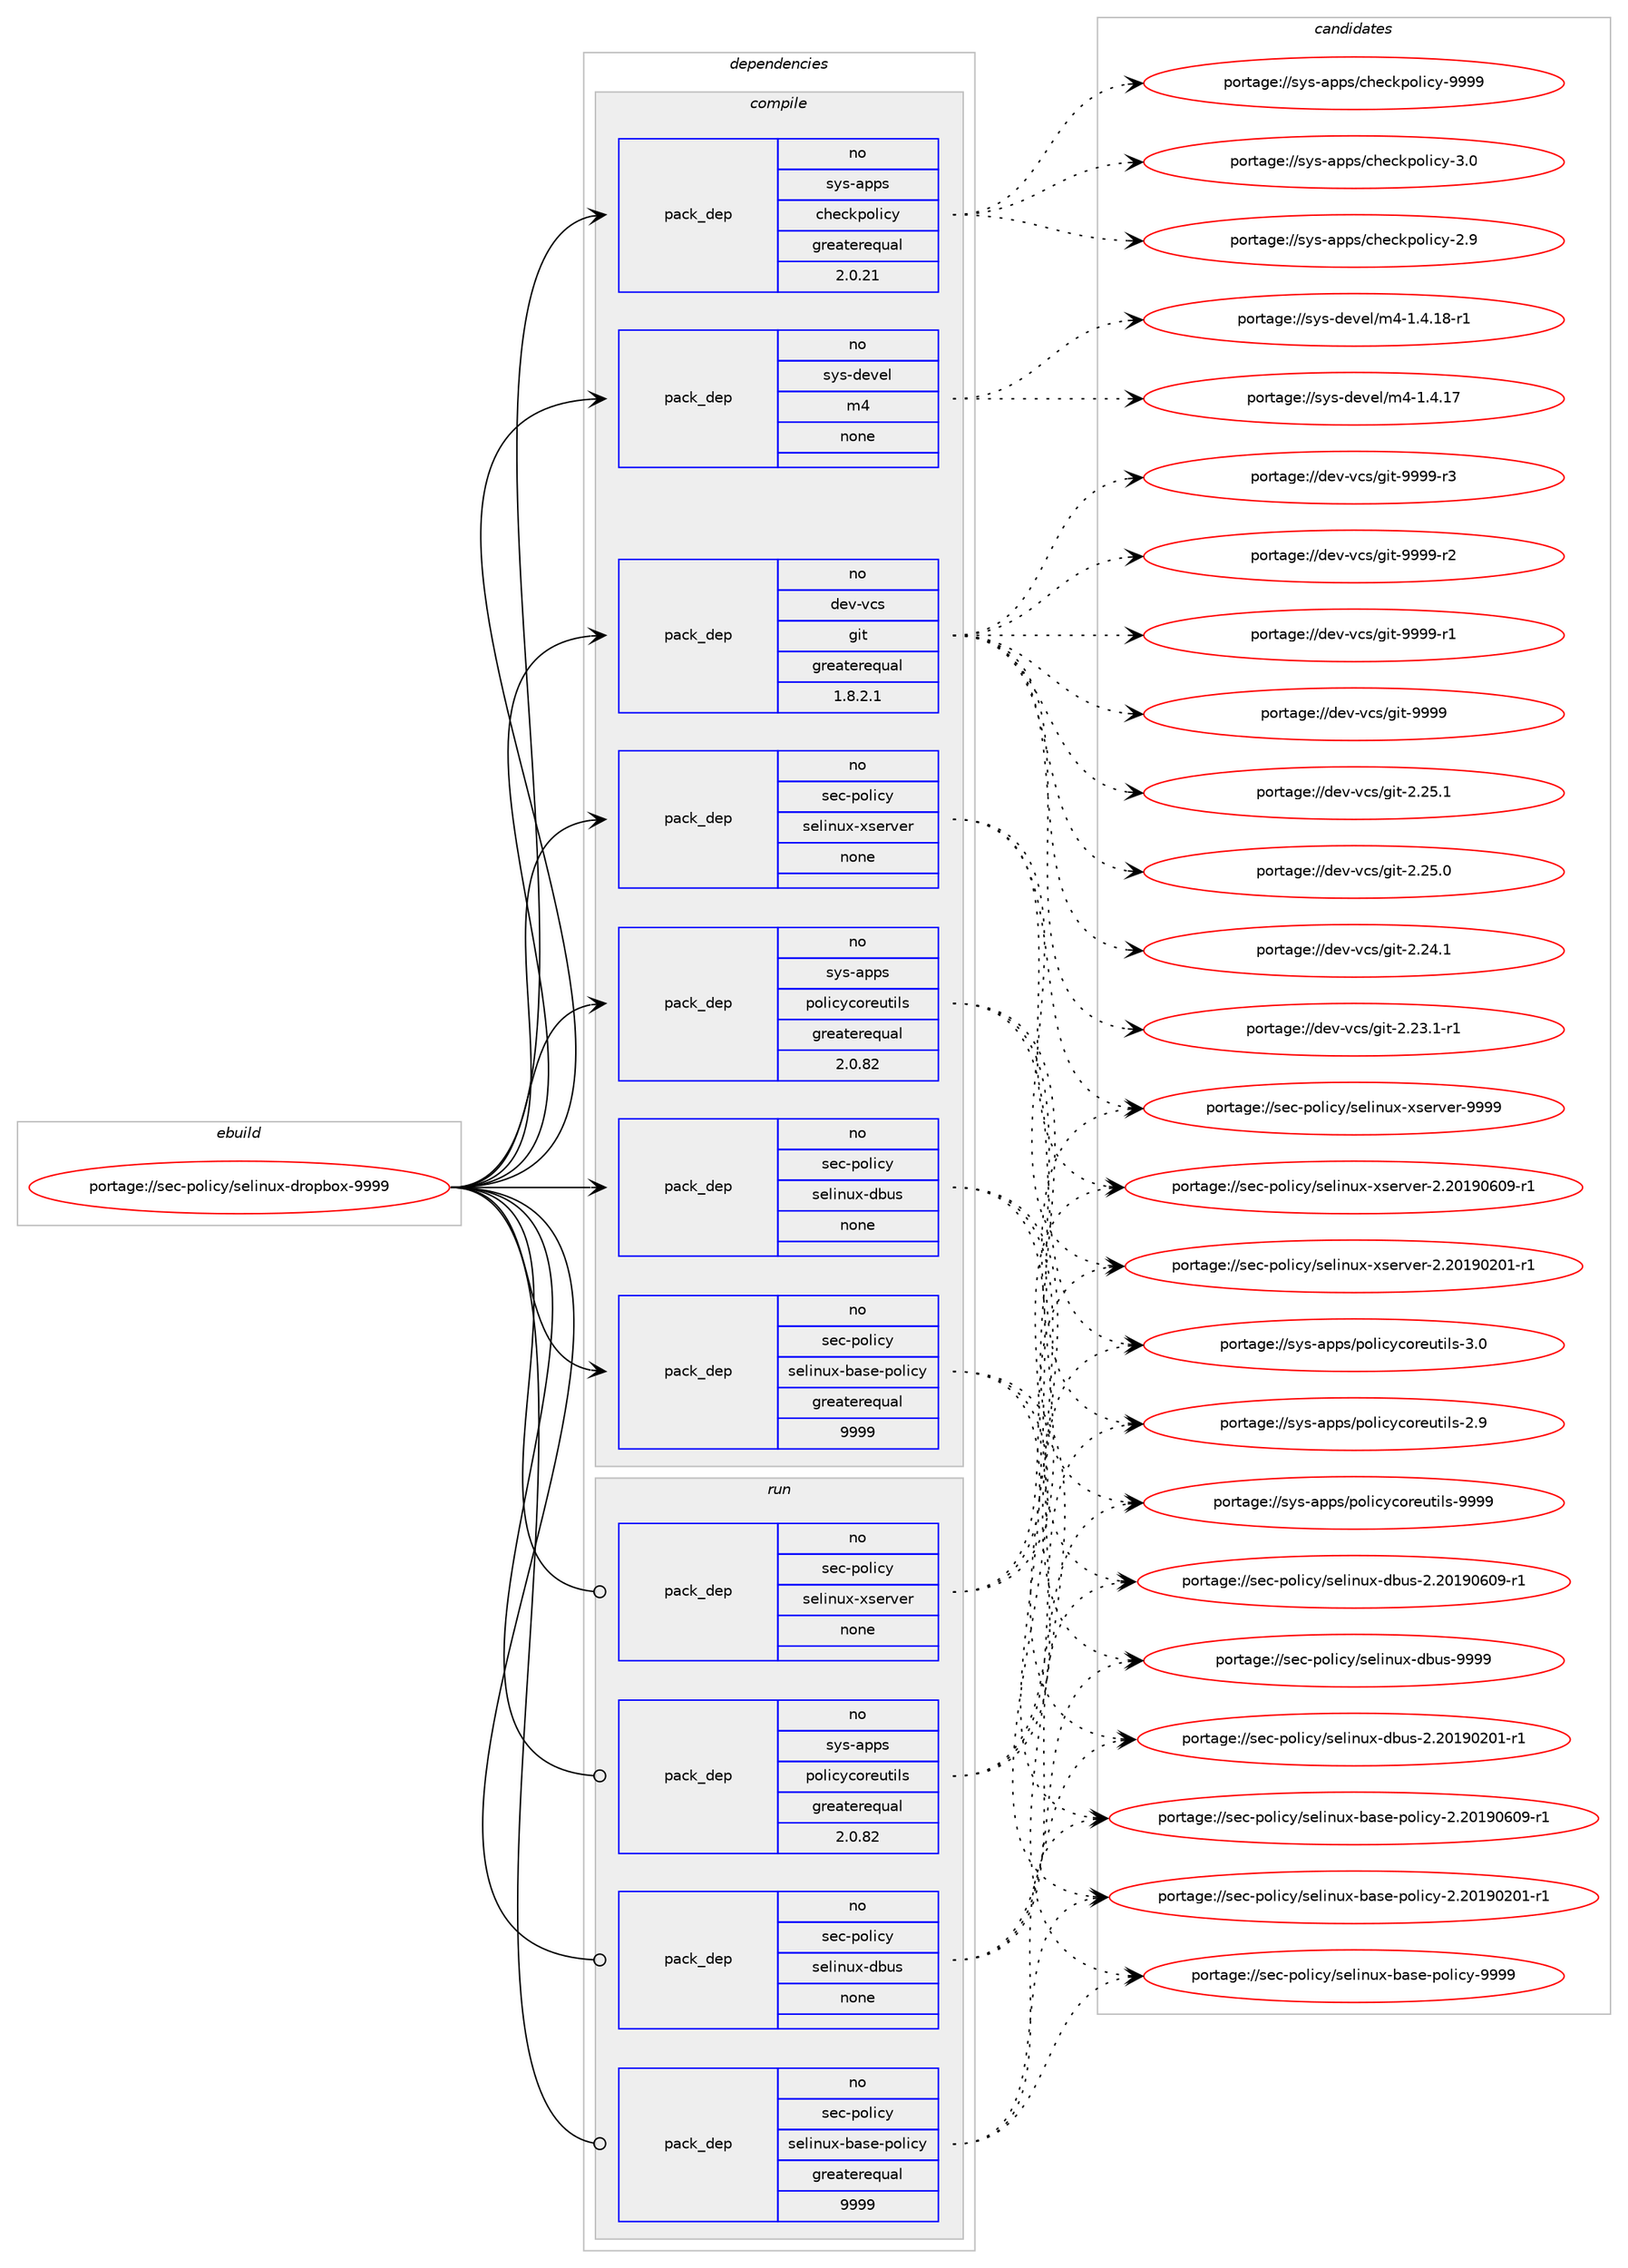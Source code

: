 digraph prolog {

# *************
# Graph options
# *************

newrank=true;
concentrate=true;
compound=true;
graph [rankdir=LR,fontname=Helvetica,fontsize=10,ranksep=1.5];#, ranksep=2.5, nodesep=0.2];
edge  [arrowhead=vee];
node  [fontname=Helvetica,fontsize=10];

# **********
# The ebuild
# **********

subgraph cluster_leftcol {
color=gray;
rank=same;
label=<<i>ebuild</i>>;
id [label="portage://sec-policy/selinux-dropbox-9999", color=red, width=4, href="../sec-policy/selinux-dropbox-9999.svg"];
}

# ****************
# The dependencies
# ****************

subgraph cluster_midcol {
color=gray;
label=<<i>dependencies</i>>;
subgraph cluster_compile {
fillcolor="#eeeeee";
style=filled;
label=<<i>compile</i>>;
subgraph pack35861 {
dependency46641 [label=<<TABLE BORDER="0" CELLBORDER="1" CELLSPACING="0" CELLPADDING="4" WIDTH="220"><TR><TD ROWSPAN="6" CELLPADDING="30">pack_dep</TD></TR><TR><TD WIDTH="110">no</TD></TR><TR><TD>dev-vcs</TD></TR><TR><TD>git</TD></TR><TR><TD>greaterequal</TD></TR><TR><TD>1.8.2.1</TD></TR></TABLE>>, shape=none, color=blue];
}
id:e -> dependency46641:w [weight=20,style="solid",arrowhead="vee"];
subgraph pack35862 {
dependency46642 [label=<<TABLE BORDER="0" CELLBORDER="1" CELLSPACING="0" CELLPADDING="4" WIDTH="220"><TR><TD ROWSPAN="6" CELLPADDING="30">pack_dep</TD></TR><TR><TD WIDTH="110">no</TD></TR><TR><TD>sec-policy</TD></TR><TR><TD>selinux-base-policy</TD></TR><TR><TD>greaterequal</TD></TR><TR><TD>9999</TD></TR></TABLE>>, shape=none, color=blue];
}
id:e -> dependency46642:w [weight=20,style="solid",arrowhead="vee"];
subgraph pack35863 {
dependency46643 [label=<<TABLE BORDER="0" CELLBORDER="1" CELLSPACING="0" CELLPADDING="4" WIDTH="220"><TR><TD ROWSPAN="6" CELLPADDING="30">pack_dep</TD></TR><TR><TD WIDTH="110">no</TD></TR><TR><TD>sec-policy</TD></TR><TR><TD>selinux-dbus</TD></TR><TR><TD>none</TD></TR><TR><TD></TD></TR></TABLE>>, shape=none, color=blue];
}
id:e -> dependency46643:w [weight=20,style="solid",arrowhead="vee"];
subgraph pack35864 {
dependency46644 [label=<<TABLE BORDER="0" CELLBORDER="1" CELLSPACING="0" CELLPADDING="4" WIDTH="220"><TR><TD ROWSPAN="6" CELLPADDING="30">pack_dep</TD></TR><TR><TD WIDTH="110">no</TD></TR><TR><TD>sec-policy</TD></TR><TR><TD>selinux-xserver</TD></TR><TR><TD>none</TD></TR><TR><TD></TD></TR></TABLE>>, shape=none, color=blue];
}
id:e -> dependency46644:w [weight=20,style="solid",arrowhead="vee"];
subgraph pack35865 {
dependency46645 [label=<<TABLE BORDER="0" CELLBORDER="1" CELLSPACING="0" CELLPADDING="4" WIDTH="220"><TR><TD ROWSPAN="6" CELLPADDING="30">pack_dep</TD></TR><TR><TD WIDTH="110">no</TD></TR><TR><TD>sys-apps</TD></TR><TR><TD>checkpolicy</TD></TR><TR><TD>greaterequal</TD></TR><TR><TD>2.0.21</TD></TR></TABLE>>, shape=none, color=blue];
}
id:e -> dependency46645:w [weight=20,style="solid",arrowhead="vee"];
subgraph pack35866 {
dependency46646 [label=<<TABLE BORDER="0" CELLBORDER="1" CELLSPACING="0" CELLPADDING="4" WIDTH="220"><TR><TD ROWSPAN="6" CELLPADDING="30">pack_dep</TD></TR><TR><TD WIDTH="110">no</TD></TR><TR><TD>sys-apps</TD></TR><TR><TD>policycoreutils</TD></TR><TR><TD>greaterequal</TD></TR><TR><TD>2.0.82</TD></TR></TABLE>>, shape=none, color=blue];
}
id:e -> dependency46646:w [weight=20,style="solid",arrowhead="vee"];
subgraph pack35867 {
dependency46647 [label=<<TABLE BORDER="0" CELLBORDER="1" CELLSPACING="0" CELLPADDING="4" WIDTH="220"><TR><TD ROWSPAN="6" CELLPADDING="30">pack_dep</TD></TR><TR><TD WIDTH="110">no</TD></TR><TR><TD>sys-devel</TD></TR><TR><TD>m4</TD></TR><TR><TD>none</TD></TR><TR><TD></TD></TR></TABLE>>, shape=none, color=blue];
}
id:e -> dependency46647:w [weight=20,style="solid",arrowhead="vee"];
}
subgraph cluster_compileandrun {
fillcolor="#eeeeee";
style=filled;
label=<<i>compile and run</i>>;
}
subgraph cluster_run {
fillcolor="#eeeeee";
style=filled;
label=<<i>run</i>>;
subgraph pack35868 {
dependency46648 [label=<<TABLE BORDER="0" CELLBORDER="1" CELLSPACING="0" CELLPADDING="4" WIDTH="220"><TR><TD ROWSPAN="6" CELLPADDING="30">pack_dep</TD></TR><TR><TD WIDTH="110">no</TD></TR><TR><TD>sec-policy</TD></TR><TR><TD>selinux-base-policy</TD></TR><TR><TD>greaterequal</TD></TR><TR><TD>9999</TD></TR></TABLE>>, shape=none, color=blue];
}
id:e -> dependency46648:w [weight=20,style="solid",arrowhead="odot"];
subgraph pack35869 {
dependency46649 [label=<<TABLE BORDER="0" CELLBORDER="1" CELLSPACING="0" CELLPADDING="4" WIDTH="220"><TR><TD ROWSPAN="6" CELLPADDING="30">pack_dep</TD></TR><TR><TD WIDTH="110">no</TD></TR><TR><TD>sec-policy</TD></TR><TR><TD>selinux-dbus</TD></TR><TR><TD>none</TD></TR><TR><TD></TD></TR></TABLE>>, shape=none, color=blue];
}
id:e -> dependency46649:w [weight=20,style="solid",arrowhead="odot"];
subgraph pack35870 {
dependency46650 [label=<<TABLE BORDER="0" CELLBORDER="1" CELLSPACING="0" CELLPADDING="4" WIDTH="220"><TR><TD ROWSPAN="6" CELLPADDING="30">pack_dep</TD></TR><TR><TD WIDTH="110">no</TD></TR><TR><TD>sec-policy</TD></TR><TR><TD>selinux-xserver</TD></TR><TR><TD>none</TD></TR><TR><TD></TD></TR></TABLE>>, shape=none, color=blue];
}
id:e -> dependency46650:w [weight=20,style="solid",arrowhead="odot"];
subgraph pack35871 {
dependency46651 [label=<<TABLE BORDER="0" CELLBORDER="1" CELLSPACING="0" CELLPADDING="4" WIDTH="220"><TR><TD ROWSPAN="6" CELLPADDING="30">pack_dep</TD></TR><TR><TD WIDTH="110">no</TD></TR><TR><TD>sys-apps</TD></TR><TR><TD>policycoreutils</TD></TR><TR><TD>greaterequal</TD></TR><TR><TD>2.0.82</TD></TR></TABLE>>, shape=none, color=blue];
}
id:e -> dependency46651:w [weight=20,style="solid",arrowhead="odot"];
}
}

# **************
# The candidates
# **************

subgraph cluster_choices {
rank=same;
color=gray;
label=<<i>candidates</i>>;

subgraph choice35861 {
color=black;
nodesep=1;
choice10010111845118991154710310511645575757574511451 [label="portage://dev-vcs/git-9999-r3", color=red, width=4,href="../dev-vcs/git-9999-r3.svg"];
choice10010111845118991154710310511645575757574511450 [label="portage://dev-vcs/git-9999-r2", color=red, width=4,href="../dev-vcs/git-9999-r2.svg"];
choice10010111845118991154710310511645575757574511449 [label="portage://dev-vcs/git-9999-r1", color=red, width=4,href="../dev-vcs/git-9999-r1.svg"];
choice1001011184511899115471031051164557575757 [label="portage://dev-vcs/git-9999", color=red, width=4,href="../dev-vcs/git-9999.svg"];
choice10010111845118991154710310511645504650534649 [label="portage://dev-vcs/git-2.25.1", color=red, width=4,href="../dev-vcs/git-2.25.1.svg"];
choice10010111845118991154710310511645504650534648 [label="portage://dev-vcs/git-2.25.0", color=red, width=4,href="../dev-vcs/git-2.25.0.svg"];
choice10010111845118991154710310511645504650524649 [label="portage://dev-vcs/git-2.24.1", color=red, width=4,href="../dev-vcs/git-2.24.1.svg"];
choice100101118451189911547103105116455046505146494511449 [label="portage://dev-vcs/git-2.23.1-r1", color=red, width=4,href="../dev-vcs/git-2.23.1-r1.svg"];
dependency46641:e -> choice10010111845118991154710310511645575757574511451:w [style=dotted,weight="100"];
dependency46641:e -> choice10010111845118991154710310511645575757574511450:w [style=dotted,weight="100"];
dependency46641:e -> choice10010111845118991154710310511645575757574511449:w [style=dotted,weight="100"];
dependency46641:e -> choice1001011184511899115471031051164557575757:w [style=dotted,weight="100"];
dependency46641:e -> choice10010111845118991154710310511645504650534649:w [style=dotted,weight="100"];
dependency46641:e -> choice10010111845118991154710310511645504650534648:w [style=dotted,weight="100"];
dependency46641:e -> choice10010111845118991154710310511645504650524649:w [style=dotted,weight="100"];
dependency46641:e -> choice100101118451189911547103105116455046505146494511449:w [style=dotted,weight="100"];
}
subgraph choice35862 {
color=black;
nodesep=1;
choice1151019945112111108105991214711510110810511011712045989711510145112111108105991214557575757 [label="portage://sec-policy/selinux-base-policy-9999", color=red, width=4,href="../sec-policy/selinux-base-policy-9999.svg"];
choice11510199451121111081059912147115101108105110117120459897115101451121111081059912145504650484957485448574511449 [label="portage://sec-policy/selinux-base-policy-2.20190609-r1", color=red, width=4,href="../sec-policy/selinux-base-policy-2.20190609-r1.svg"];
choice11510199451121111081059912147115101108105110117120459897115101451121111081059912145504650484957485048494511449 [label="portage://sec-policy/selinux-base-policy-2.20190201-r1", color=red, width=4,href="../sec-policy/selinux-base-policy-2.20190201-r1.svg"];
dependency46642:e -> choice1151019945112111108105991214711510110810511011712045989711510145112111108105991214557575757:w [style=dotted,weight="100"];
dependency46642:e -> choice11510199451121111081059912147115101108105110117120459897115101451121111081059912145504650484957485448574511449:w [style=dotted,weight="100"];
dependency46642:e -> choice11510199451121111081059912147115101108105110117120459897115101451121111081059912145504650484957485048494511449:w [style=dotted,weight="100"];
}
subgraph choice35863 {
color=black;
nodesep=1;
choice1151019945112111108105991214711510110810511011712045100981171154557575757 [label="portage://sec-policy/selinux-dbus-9999", color=red, width=4,href="../sec-policy/selinux-dbus-9999.svg"];
choice11510199451121111081059912147115101108105110117120451009811711545504650484957485448574511449 [label="portage://sec-policy/selinux-dbus-2.20190609-r1", color=red, width=4,href="../sec-policy/selinux-dbus-2.20190609-r1.svg"];
choice11510199451121111081059912147115101108105110117120451009811711545504650484957485048494511449 [label="portage://sec-policy/selinux-dbus-2.20190201-r1", color=red, width=4,href="../sec-policy/selinux-dbus-2.20190201-r1.svg"];
dependency46643:e -> choice1151019945112111108105991214711510110810511011712045100981171154557575757:w [style=dotted,weight="100"];
dependency46643:e -> choice11510199451121111081059912147115101108105110117120451009811711545504650484957485448574511449:w [style=dotted,weight="100"];
dependency46643:e -> choice11510199451121111081059912147115101108105110117120451009811711545504650484957485048494511449:w [style=dotted,weight="100"];
}
subgraph choice35864 {
color=black;
nodesep=1;
choice11510199451121111081059912147115101108105110117120451201151011141181011144557575757 [label="portage://sec-policy/selinux-xserver-9999", color=red, width=4,href="../sec-policy/selinux-xserver-9999.svg"];
choice115101994511211110810599121471151011081051101171204512011510111411810111445504650484957485448574511449 [label="portage://sec-policy/selinux-xserver-2.20190609-r1", color=red, width=4,href="../sec-policy/selinux-xserver-2.20190609-r1.svg"];
choice115101994511211110810599121471151011081051101171204512011510111411810111445504650484957485048494511449 [label="portage://sec-policy/selinux-xserver-2.20190201-r1", color=red, width=4,href="../sec-policy/selinux-xserver-2.20190201-r1.svg"];
dependency46644:e -> choice11510199451121111081059912147115101108105110117120451201151011141181011144557575757:w [style=dotted,weight="100"];
dependency46644:e -> choice115101994511211110810599121471151011081051101171204512011510111411810111445504650484957485448574511449:w [style=dotted,weight="100"];
dependency46644:e -> choice115101994511211110810599121471151011081051101171204512011510111411810111445504650484957485048494511449:w [style=dotted,weight="100"];
}
subgraph choice35865 {
color=black;
nodesep=1;
choice1151211154597112112115479910410199107112111108105991214557575757 [label="portage://sys-apps/checkpolicy-9999", color=red, width=4,href="../sys-apps/checkpolicy-9999.svg"];
choice11512111545971121121154799104101991071121111081059912145514648 [label="portage://sys-apps/checkpolicy-3.0", color=red, width=4,href="../sys-apps/checkpolicy-3.0.svg"];
choice11512111545971121121154799104101991071121111081059912145504657 [label="portage://sys-apps/checkpolicy-2.9", color=red, width=4,href="../sys-apps/checkpolicy-2.9.svg"];
dependency46645:e -> choice1151211154597112112115479910410199107112111108105991214557575757:w [style=dotted,weight="100"];
dependency46645:e -> choice11512111545971121121154799104101991071121111081059912145514648:w [style=dotted,weight="100"];
dependency46645:e -> choice11512111545971121121154799104101991071121111081059912145504657:w [style=dotted,weight="100"];
}
subgraph choice35866 {
color=black;
nodesep=1;
choice11512111545971121121154711211110810599121991111141011171161051081154557575757 [label="portage://sys-apps/policycoreutils-9999", color=red, width=4,href="../sys-apps/policycoreutils-9999.svg"];
choice115121115459711211211547112111108105991219911111410111711610510811545514648 [label="portage://sys-apps/policycoreutils-3.0", color=red, width=4,href="../sys-apps/policycoreutils-3.0.svg"];
choice115121115459711211211547112111108105991219911111410111711610510811545504657 [label="portage://sys-apps/policycoreutils-2.9", color=red, width=4,href="../sys-apps/policycoreutils-2.9.svg"];
dependency46646:e -> choice11512111545971121121154711211110810599121991111141011171161051081154557575757:w [style=dotted,weight="100"];
dependency46646:e -> choice115121115459711211211547112111108105991219911111410111711610510811545514648:w [style=dotted,weight="100"];
dependency46646:e -> choice115121115459711211211547112111108105991219911111410111711610510811545504657:w [style=dotted,weight="100"];
}
subgraph choice35867 {
color=black;
nodesep=1;
choice115121115451001011181011084710952454946524649564511449 [label="portage://sys-devel/m4-1.4.18-r1", color=red, width=4,href="../sys-devel/m4-1.4.18-r1.svg"];
choice11512111545100101118101108471095245494652464955 [label="portage://sys-devel/m4-1.4.17", color=red, width=4,href="../sys-devel/m4-1.4.17.svg"];
dependency46647:e -> choice115121115451001011181011084710952454946524649564511449:w [style=dotted,weight="100"];
dependency46647:e -> choice11512111545100101118101108471095245494652464955:w [style=dotted,weight="100"];
}
subgraph choice35868 {
color=black;
nodesep=1;
choice1151019945112111108105991214711510110810511011712045989711510145112111108105991214557575757 [label="portage://sec-policy/selinux-base-policy-9999", color=red, width=4,href="../sec-policy/selinux-base-policy-9999.svg"];
choice11510199451121111081059912147115101108105110117120459897115101451121111081059912145504650484957485448574511449 [label="portage://sec-policy/selinux-base-policy-2.20190609-r1", color=red, width=4,href="../sec-policy/selinux-base-policy-2.20190609-r1.svg"];
choice11510199451121111081059912147115101108105110117120459897115101451121111081059912145504650484957485048494511449 [label="portage://sec-policy/selinux-base-policy-2.20190201-r1", color=red, width=4,href="../sec-policy/selinux-base-policy-2.20190201-r1.svg"];
dependency46648:e -> choice1151019945112111108105991214711510110810511011712045989711510145112111108105991214557575757:w [style=dotted,weight="100"];
dependency46648:e -> choice11510199451121111081059912147115101108105110117120459897115101451121111081059912145504650484957485448574511449:w [style=dotted,weight="100"];
dependency46648:e -> choice11510199451121111081059912147115101108105110117120459897115101451121111081059912145504650484957485048494511449:w [style=dotted,weight="100"];
}
subgraph choice35869 {
color=black;
nodesep=1;
choice1151019945112111108105991214711510110810511011712045100981171154557575757 [label="portage://sec-policy/selinux-dbus-9999", color=red, width=4,href="../sec-policy/selinux-dbus-9999.svg"];
choice11510199451121111081059912147115101108105110117120451009811711545504650484957485448574511449 [label="portage://sec-policy/selinux-dbus-2.20190609-r1", color=red, width=4,href="../sec-policy/selinux-dbus-2.20190609-r1.svg"];
choice11510199451121111081059912147115101108105110117120451009811711545504650484957485048494511449 [label="portage://sec-policy/selinux-dbus-2.20190201-r1", color=red, width=4,href="../sec-policy/selinux-dbus-2.20190201-r1.svg"];
dependency46649:e -> choice1151019945112111108105991214711510110810511011712045100981171154557575757:w [style=dotted,weight="100"];
dependency46649:e -> choice11510199451121111081059912147115101108105110117120451009811711545504650484957485448574511449:w [style=dotted,weight="100"];
dependency46649:e -> choice11510199451121111081059912147115101108105110117120451009811711545504650484957485048494511449:w [style=dotted,weight="100"];
}
subgraph choice35870 {
color=black;
nodesep=1;
choice11510199451121111081059912147115101108105110117120451201151011141181011144557575757 [label="portage://sec-policy/selinux-xserver-9999", color=red, width=4,href="../sec-policy/selinux-xserver-9999.svg"];
choice115101994511211110810599121471151011081051101171204512011510111411810111445504650484957485448574511449 [label="portage://sec-policy/selinux-xserver-2.20190609-r1", color=red, width=4,href="../sec-policy/selinux-xserver-2.20190609-r1.svg"];
choice115101994511211110810599121471151011081051101171204512011510111411810111445504650484957485048494511449 [label="portage://sec-policy/selinux-xserver-2.20190201-r1", color=red, width=4,href="../sec-policy/selinux-xserver-2.20190201-r1.svg"];
dependency46650:e -> choice11510199451121111081059912147115101108105110117120451201151011141181011144557575757:w [style=dotted,weight="100"];
dependency46650:e -> choice115101994511211110810599121471151011081051101171204512011510111411810111445504650484957485448574511449:w [style=dotted,weight="100"];
dependency46650:e -> choice115101994511211110810599121471151011081051101171204512011510111411810111445504650484957485048494511449:w [style=dotted,weight="100"];
}
subgraph choice35871 {
color=black;
nodesep=1;
choice11512111545971121121154711211110810599121991111141011171161051081154557575757 [label="portage://sys-apps/policycoreutils-9999", color=red, width=4,href="../sys-apps/policycoreutils-9999.svg"];
choice115121115459711211211547112111108105991219911111410111711610510811545514648 [label="portage://sys-apps/policycoreutils-3.0", color=red, width=4,href="../sys-apps/policycoreutils-3.0.svg"];
choice115121115459711211211547112111108105991219911111410111711610510811545504657 [label="portage://sys-apps/policycoreutils-2.9", color=red, width=4,href="../sys-apps/policycoreutils-2.9.svg"];
dependency46651:e -> choice11512111545971121121154711211110810599121991111141011171161051081154557575757:w [style=dotted,weight="100"];
dependency46651:e -> choice115121115459711211211547112111108105991219911111410111711610510811545514648:w [style=dotted,weight="100"];
dependency46651:e -> choice115121115459711211211547112111108105991219911111410111711610510811545504657:w [style=dotted,weight="100"];
}
}

}
